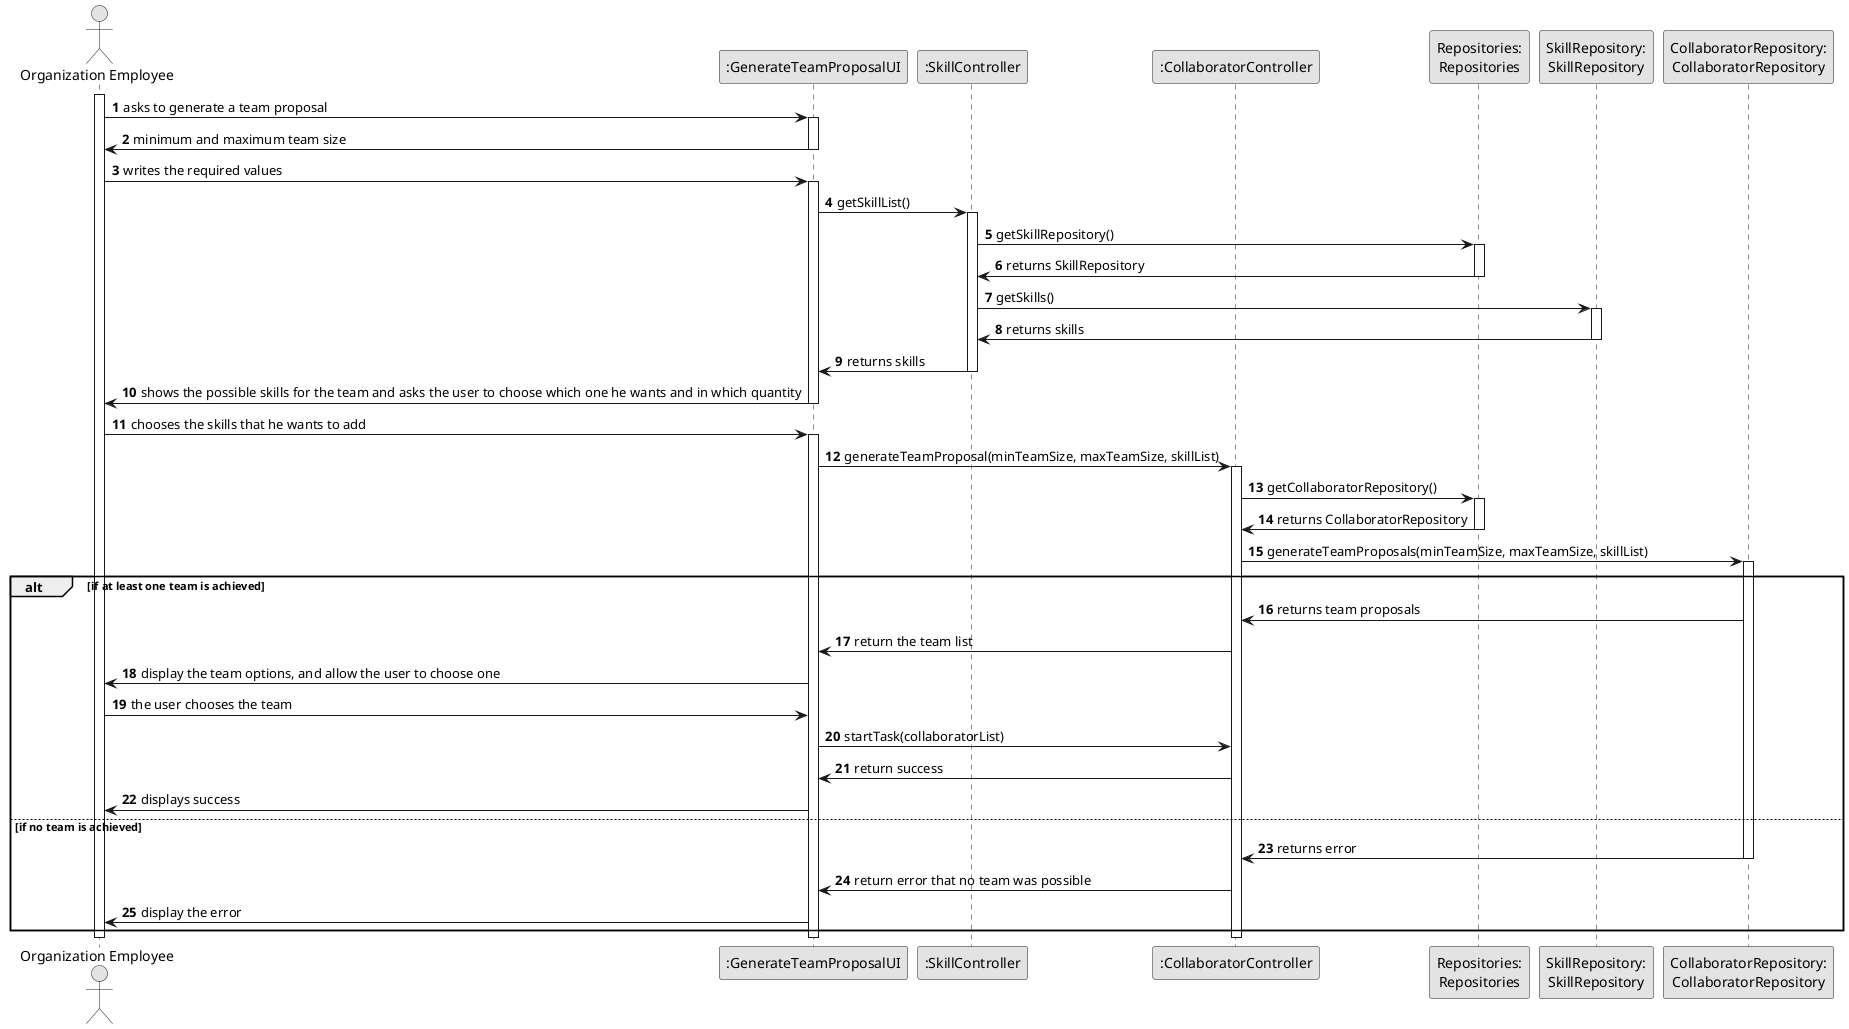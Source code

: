 @startuml
skinparam monochrome true
skinparam packageStyle rectangle
skinparam shadowing false

autonumber

actor "Organization Employee" as ADM
participant ":GenerateTeamProposalUI" as UI
participant ":SkillController" as SkillCTRL
participant ":CollaboratorController" as CollaboratorCTRL
participant "Repositories:\nRepositories" as Repos
participant "SkillRepository:\nSkillRepository" as SkillRepository
participant "CollaboratorRepository:\nCollaboratorRepository" as CollaboratorRepository

activate ADM
    ADM -> UI : asks to generate a team proposal
    activate UI
        UI -> ADM: minimum and maximum team size
    deactivate UI
    ADM -> UI : writes the required values

    activate UI
        UI -> SkillCTRL: getSkillList()
        activate SkillCTRL
            SkillCTRL -> Repos: getSkillRepository()
            activate Repos
                Repos -> SkillCTRL: returns SkillRepository
            deactivate Repos
            SkillCTRL -> SkillRepository: getSkills()
            activate SkillRepository
                SkillRepository -> SkillCTRL: returns skills
            deactivate SkillRepository
            SkillCTRL -> UI: returns skills
        deactivate SkillCTRL

        UI -> ADM: shows the possible skills for the team and asks the user to choose which one he wants and in which quantity
    deactivate UI
    ADM -> UI: chooses the skills that he wants to add

    activate UI
        UI -> CollaboratorCTRL: generateTeamProposal(minTeamSize, maxTeamSize, skillList)
        activate CollaboratorCTRL
            CollaboratorCTRL -> Repos: getCollaboratorRepository()
            activate Repos
                Repos -> CollaboratorCTRL: returns CollaboratorRepository
            deactivate Repos
            CollaboratorCTRL -> CollaboratorRepository: generateTeamProposals(minTeamSize, maxTeamSize, skillList)
            activate CollaboratorRepository
               alt if at least one team is achieved
                CollaboratorRepository -> CollaboratorCTRL: returns team proposals
                    CollaboratorCTRL -> UI: return the team list
                    UI -> ADM: display the team options, and allow the user to choose one
                    ADM -> UI:  the user chooses the team
                    UI -> CollaboratorCTRL: startTask(collaboratorList)
                    CollaboratorCTRL -> UI: return success
                    UI -> ADM: displays success
               else if no team is achieved
                    CollaboratorRepository -> CollaboratorCTRL: returns error
            deactivate CollaboratorRepository
                    CollaboratorCTRL -> UI: return error that no team was possible
                    UI -> ADM: display the error
                end
        deactivate CollaboratorCTRL
    deactivate UI
deactivate ADM

@enduml